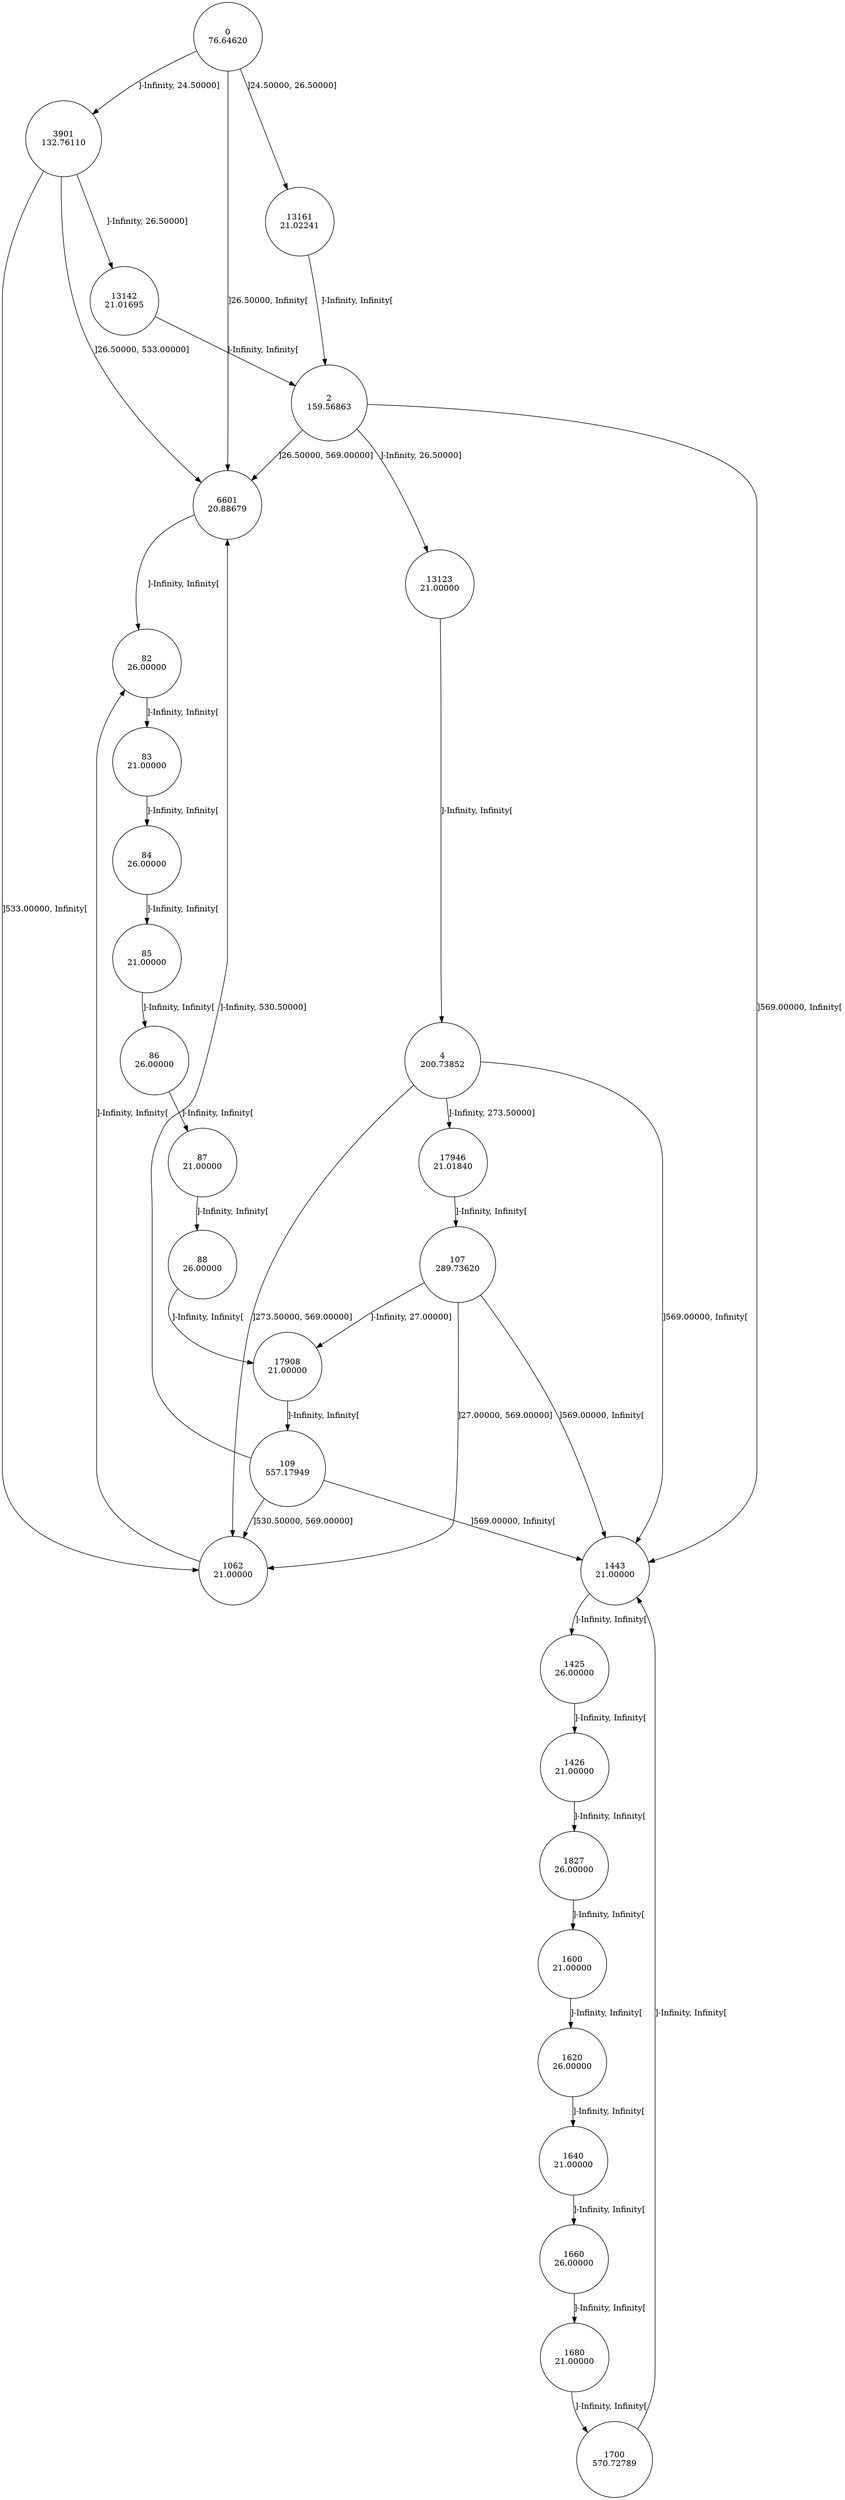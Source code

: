 digraph DFA {
0 [shape=circle, label="0\n76.64620"];
	0 -> 3901 [label="]-Infinity, 24.50000]"];
	0 -> 13161 [label="]24.50000, 26.50000]"];
	0 -> 6601 [label="]26.50000, Infinity["];
6601 [shape=circle, label="6601\n20.88679"];
	6601 -> 82 [label="]-Infinity, Infinity["];
82 [shape=circle, label="82\n26.00000"];
	82 -> 83 [label="]-Infinity, Infinity["];
83 [shape=circle, label="83\n21.00000"];
	83 -> 84 [label="]-Infinity, Infinity["];
84 [shape=circle, label="84\n26.00000"];
	84 -> 85 [label="]-Infinity, Infinity["];
85 [shape=circle, label="85\n21.00000"];
	85 -> 86 [label="]-Infinity, Infinity["];
86 [shape=circle, label="86\n26.00000"];
	86 -> 87 [label="]-Infinity, Infinity["];
87 [shape=circle, label="87\n21.00000"];
	87 -> 88 [label="]-Infinity, Infinity["];
88 [shape=circle, label="88\n26.00000"];
	88 -> 17908 [label="]-Infinity, Infinity["];
17908 [shape=circle, label="17908\n21.00000"];
	17908 -> 109 [label="]-Infinity, Infinity["];
109 [shape=circle, label="109\n557.17949"];
	109 -> 6601 [label="]-Infinity, 530.50000]"];
	109 -> 1062 [label="]530.50000, 569.00000]"];
	109 -> 1443 [label="]569.00000, Infinity["];
1443 [shape=circle, label="1443\n21.00000"];
	1443 -> 1425 [label="]-Infinity, Infinity["];
1425 [shape=circle, label="1425\n26.00000"];
	1425 -> 1426 [label="]-Infinity, Infinity["];
1426 [shape=circle, label="1426\n21.00000"];
	1426 -> 1827 [label="]-Infinity, Infinity["];
1827 [shape=circle, label="1827\n26.00000"];
	1827 -> 1600 [label="]-Infinity, Infinity["];
1600 [shape=circle, label="1600\n21.00000"];
	1600 -> 1620 [label="]-Infinity, Infinity["];
1620 [shape=circle, label="1620\n26.00000"];
	1620 -> 1640 [label="]-Infinity, Infinity["];
1640 [shape=circle, label="1640\n21.00000"];
	1640 -> 1660 [label="]-Infinity, Infinity["];
1660 [shape=circle, label="1660\n26.00000"];
	1660 -> 1680 [label="]-Infinity, Infinity["];
1680 [shape=circle, label="1680\n21.00000"];
	1680 -> 1700 [label="]-Infinity, Infinity["];
1700 [shape=circle, label="1700\n570.72789"];
	1700 -> 1443 [label="]-Infinity, Infinity["];
1062 [shape=circle, label="1062\n21.00000"];
	1062 -> 82 [label="]-Infinity, Infinity["];
13161 [shape=circle, label="13161\n21.02241"];
	13161 -> 2 [label="]-Infinity, Infinity["];
2 [shape=circle, label="2\n159.56863"];
	2 -> 13123 [label="]-Infinity, 26.50000]"];
	2 -> 6601 [label="]26.50000, 569.00000]"];
	2 -> 1443 [label="]569.00000, Infinity["];
13123 [shape=circle, label="13123\n21.00000"];
	13123 -> 4 [label="]-Infinity, Infinity["];
4 [shape=circle, label="4\n200.73852"];
	4 -> 17946 [label="]-Infinity, 273.50000]"];
	4 -> 1062 [label="]273.50000, 569.00000]"];
	4 -> 1443 [label="]569.00000, Infinity["];
17946 [shape=circle, label="17946\n21.01840"];
	17946 -> 107 [label="]-Infinity, Infinity["];
107 [shape=circle, label="107\n289.73620"];
	107 -> 17908 [label="]-Infinity, 27.00000]"];
	107 -> 1062 [label="]27.00000, 569.00000]"];
	107 -> 1443 [label="]569.00000, Infinity["];
3901 [shape=circle, label="3901\n132.76110"];
	3901 -> 13142 [label="]-Infinity, 26.50000]"];
	3901 -> 6601 [label="]26.50000, 533.00000]"];
	3901 -> 1062 [label="]533.00000, Infinity["];
13142 [shape=circle, label="13142\n21.01695"];
	13142 -> 2 [label="]-Infinity, Infinity["];
}